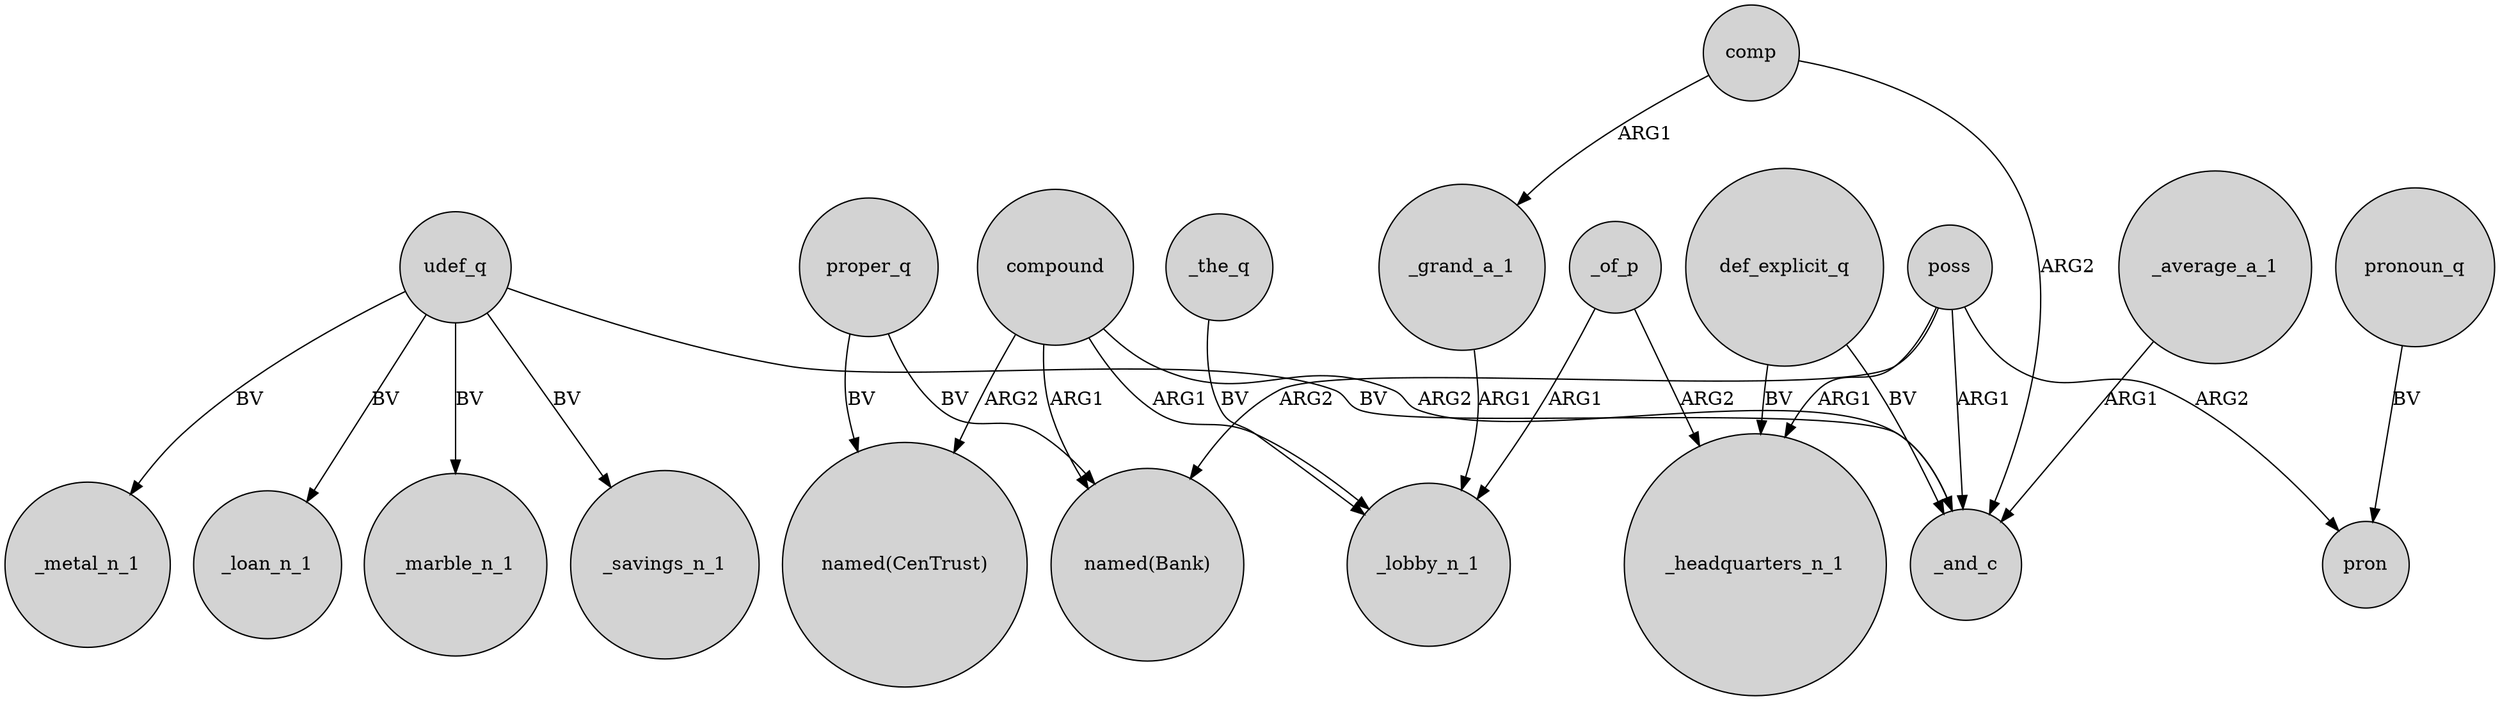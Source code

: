 digraph {
	node [shape=circle style=filled]
	udef_q -> _marble_n_1 [label=BV]
	compound -> _lobby_n_1 [label=ARG1]
	_of_p -> _lobby_n_1 [label=ARG1]
	poss -> pron [label=ARG2]
	poss -> _and_c [label=ARG1]
	def_explicit_q -> _and_c [label=BV]
	_the_q -> _lobby_n_1 [label=BV]
	proper_q -> "named(CenTrust)" [label=BV]
	udef_q -> _savings_n_1 [label=BV]
	compound -> "named(CenTrust)" [label=ARG2]
	_of_p -> _headquarters_n_1 [label=ARG2]
	proper_q -> "named(Bank)" [label=BV]
	pronoun_q -> pron [label=BV]
	compound -> _and_c [label=ARG2]
	poss -> "named(Bank)" [label=ARG2]
	udef_q -> _metal_n_1 [label=BV]
	_average_a_1 -> _and_c [label=ARG1]
	compound -> "named(Bank)" [label=ARG1]
	def_explicit_q -> _headquarters_n_1 [label=BV]
	comp -> _grand_a_1 [label=ARG1]
	comp -> _and_c [label=ARG2]
	udef_q -> _and_c [label=BV]
	_grand_a_1 -> _lobby_n_1 [label=ARG1]
	udef_q -> _loan_n_1 [label=BV]
	poss -> _headquarters_n_1 [label=ARG1]
}
